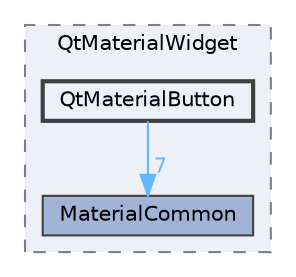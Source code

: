 digraph "QtMaterialButton"
{
 // LATEX_PDF_SIZE
  bgcolor="transparent";
  edge [fontname=Helvetica,fontsize=10,labelfontname=Helvetica,labelfontsize=10];
  node [fontname=Helvetica,fontsize=10,shape=box,height=0.2,width=0.4];
  compound=true
  subgraph clusterdir_b95b73a9da1c57040a996fcdd774df29 {
    graph [ bgcolor="#edf0f7", pencolor="grey50", label="QtMaterialWidget", fontname=Helvetica,fontsize=10 style="filled,dashed", URL="dir_b95b73a9da1c57040a996fcdd774df29.html",tooltip=""]
  dir_71049d8f42613f939131e1ce53e0d1fd [label="MaterialCommon", fillcolor="#a2b4d6", color="grey25", style="filled", URL="dir_71049d8f42613f939131e1ce53e0d1fd.html",tooltip=""];
  dir_26a8091ed03709f8d58432c3319a3695 [label="QtMaterialButton", fillcolor="#edf0f7", color="grey25", style="filled,bold", URL="dir_26a8091ed03709f8d58432c3319a3695.html",tooltip=""];
  }
  dir_26a8091ed03709f8d58432c3319a3695->dir_71049d8f42613f939131e1ce53e0d1fd [headlabel="7", labeldistance=1.5 headhref="dir_000296_000202.html" href="dir_000296_000202.html" color="steelblue1" fontcolor="steelblue1"];
}
